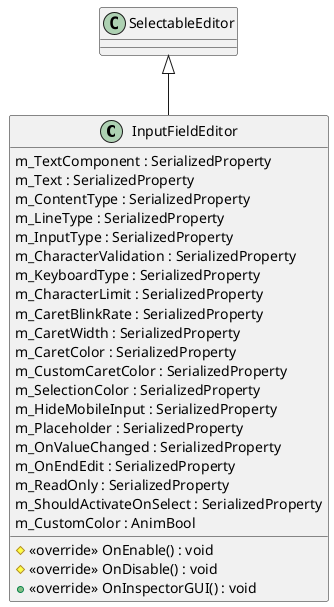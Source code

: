 @startuml
class InputFieldEditor {
    m_TextComponent : SerializedProperty
    m_Text : SerializedProperty
    m_ContentType : SerializedProperty
    m_LineType : SerializedProperty
    m_InputType : SerializedProperty
    m_CharacterValidation : SerializedProperty
    m_KeyboardType : SerializedProperty
    m_CharacterLimit : SerializedProperty
    m_CaretBlinkRate : SerializedProperty
    m_CaretWidth : SerializedProperty
    m_CaretColor : SerializedProperty
    m_CustomCaretColor : SerializedProperty
    m_SelectionColor : SerializedProperty
    m_HideMobileInput : SerializedProperty
    m_Placeholder : SerializedProperty
    m_OnValueChanged : SerializedProperty
    m_OnEndEdit : SerializedProperty
    m_ReadOnly : SerializedProperty
    m_ShouldActivateOnSelect : SerializedProperty
    m_CustomColor : AnimBool
    # <<override>> OnEnable() : void
    # <<override>> OnDisable() : void
    + <<override>> OnInspectorGUI() : void
}
SelectableEditor <|-- InputFieldEditor
@enduml
